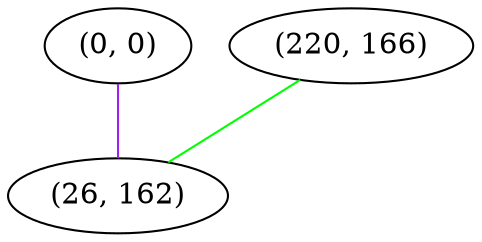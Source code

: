 graph "" {
"(0, 0)";
"(220, 166)";
"(26, 162)";
"(0, 0)" -- "(26, 162)"  [color=purple, key=0, weight=4];
"(220, 166)" -- "(26, 162)"  [color=green, key=0, weight=2];
}
